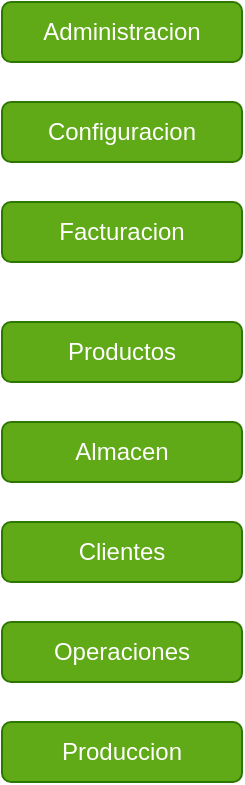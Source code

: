 <mxfile>
    <diagram id="GB3xVU49Kk2rTL9A2t0q" name="Page-1">
        <mxGraphModel dx="1192" dy="702" grid="1" gridSize="10" guides="1" tooltips="1" connect="1" arrows="1" fold="1" page="1" pageScale="1" pageWidth="850" pageHeight="1100" math="0" shadow="0">
            <root>
                <mxCell id="0"/>
                <mxCell id="1" parent="0"/>
                <mxCell id="2" value="Administracion" style="rounded=1;whiteSpace=wrap;html=1;fillColor=#60a917;fontColor=#ffffff;strokeColor=#2D7600;" vertex="1" parent="1">
                    <mxGeometry x="90" y="90" width="120" height="30" as="geometry"/>
                </mxCell>
                <mxCell id="3" value="Configuracion" style="rounded=1;whiteSpace=wrap;html=1;fillColor=#60a917;fontColor=#ffffff;strokeColor=#2D7600;" vertex="1" parent="1">
                    <mxGeometry x="90" y="140" width="120" height="30" as="geometry"/>
                </mxCell>
                <mxCell id="4" value="Facturacion" style="rounded=1;whiteSpace=wrap;html=1;fillColor=#60a917;fontColor=#ffffff;strokeColor=#2D7600;" vertex="1" parent="1">
                    <mxGeometry x="90" y="190" width="120" height="30" as="geometry"/>
                </mxCell>
                <mxCell id="5" value="Productos" style="rounded=1;whiteSpace=wrap;html=1;fillColor=#60a917;fontColor=#ffffff;strokeColor=#2D7600;" vertex="1" parent="1">
                    <mxGeometry x="90" y="250" width="120" height="30" as="geometry"/>
                </mxCell>
                <mxCell id="6" value="Almacen" style="rounded=1;whiteSpace=wrap;html=1;fillColor=#60a917;fontColor=#ffffff;strokeColor=#2D7600;" vertex="1" parent="1">
                    <mxGeometry x="90" y="300" width="120" height="30" as="geometry"/>
                </mxCell>
                <mxCell id="8" value="Clientes" style="rounded=1;whiteSpace=wrap;html=1;fillColor=#60a917;fontColor=#ffffff;strokeColor=#2D7600;" vertex="1" parent="1">
                    <mxGeometry x="90" y="350" width="120" height="30" as="geometry"/>
                </mxCell>
                <mxCell id="9" value="Operaciones" style="rounded=1;whiteSpace=wrap;html=1;fillColor=#60a917;fontColor=#ffffff;strokeColor=#2D7600;" vertex="1" parent="1">
                    <mxGeometry x="90" y="400" width="120" height="30" as="geometry"/>
                </mxCell>
                <mxCell id="11" value="Produccion" style="rounded=1;whiteSpace=wrap;html=1;fillColor=#60a917;fontColor=#ffffff;strokeColor=#2D7600;" vertex="1" parent="1">
                    <mxGeometry x="90" y="450" width="120" height="30" as="geometry"/>
                </mxCell>
            </root>
        </mxGraphModel>
    </diagram>
</mxfile>